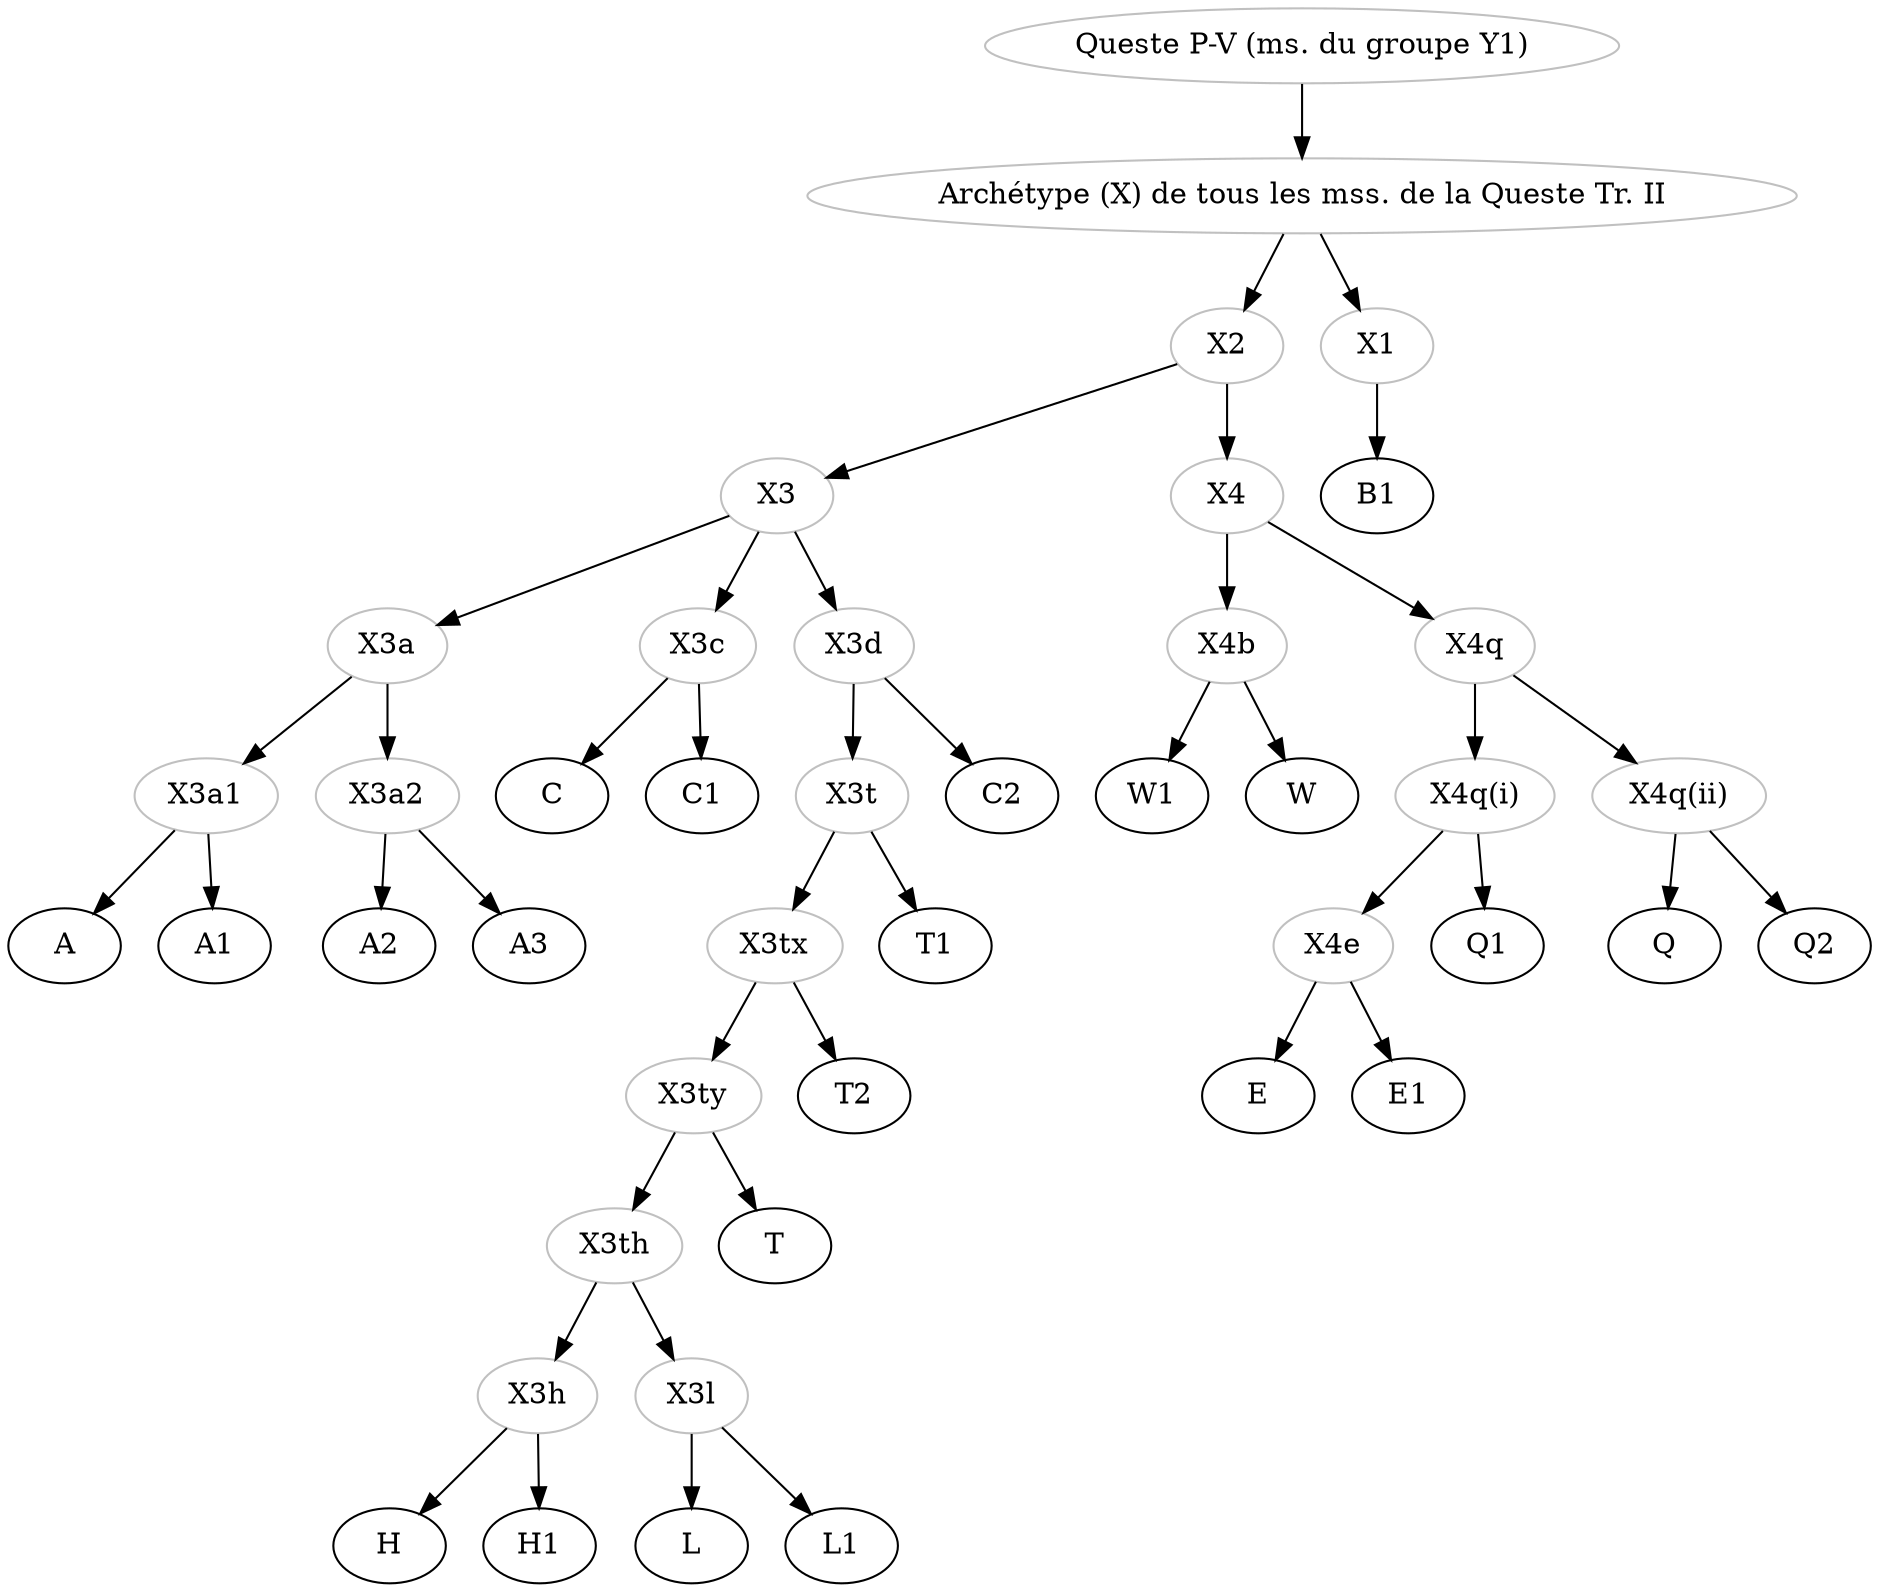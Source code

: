 digraph {
Y1[label="Queste P-V (ms. du groupe Y1)", color="grey"];
X[label="Archétype (X) de tous les mss. de la Queste Tr. II", color="grey"];
X2[color="grey"];
X3[color="grey"];
X3a[color="grey"];
X3a1[color="grey"];
X3a2[color="grey"];
X3c[color="grey"];
X3d[color="grey"];
X3h[color="grey"];
X3l[color="grey"];
X3t[color="grey"];
X3th[color="grey"];
X3tx[color="grey"];
X3ty[color="grey"];
X4[color="grey"];
X4b[color="grey"];
X4q[color="grey"];
X4q1[label="X4q(i)", color="grey"];
X4q2[label="X4q(ii)", color="grey"];
X4e[color="grey"];
X1[color="grey"]
Y1->X;
X->X1;
X1->B1;
X->X2;
X2->X3;
X3->X3a;
X3a->X3a1;
X3a1->A;
X3a1->A1;
X3a->X3a2;
X3a2->A2;
X3a2->A3;
X3->X3d;
X3d->X3t;
X3t->T1;
X3t->X3tx;
X3tx->T2;
X3tx->X3ty;
X3ty->T;
X3ty->X3th;
X3th->X3h;
X3h->H;
X3h->H1;
X3th->X3l;
X3l->L;
X3l->L1;
X3d->C2;
X3->X3c;
X3c->C;
X3c->C1;
X2->X4;
X4->X4b;
X4b->W1;
X4b->W;
X4->X4q;
X4q->X4q2;
X4q2->Q;
X4q2->Q2;
X4q->X4q1;
X4q1->X4e;
X4e->E;
X4e->E1;
X4q1->Q1;
}
